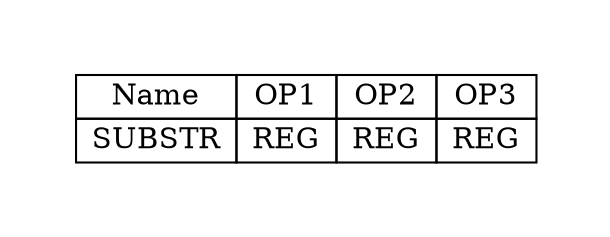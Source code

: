 digraph{
graph [pad="0.5", nodesep="0.5", ranksep="2" ]
node [shape=plain]
Foo [label=<
<table border="0" cellborder="1" cellspacing="0">
<tr><td> Name </td> <td> OP1 </td><td> OP2 </td><td> OP3 </td> </tr>
<tr><td> SUBSTR </td><td> REG </td><td> REG </td><td> REG </td> </tr>
</table>>];
}
